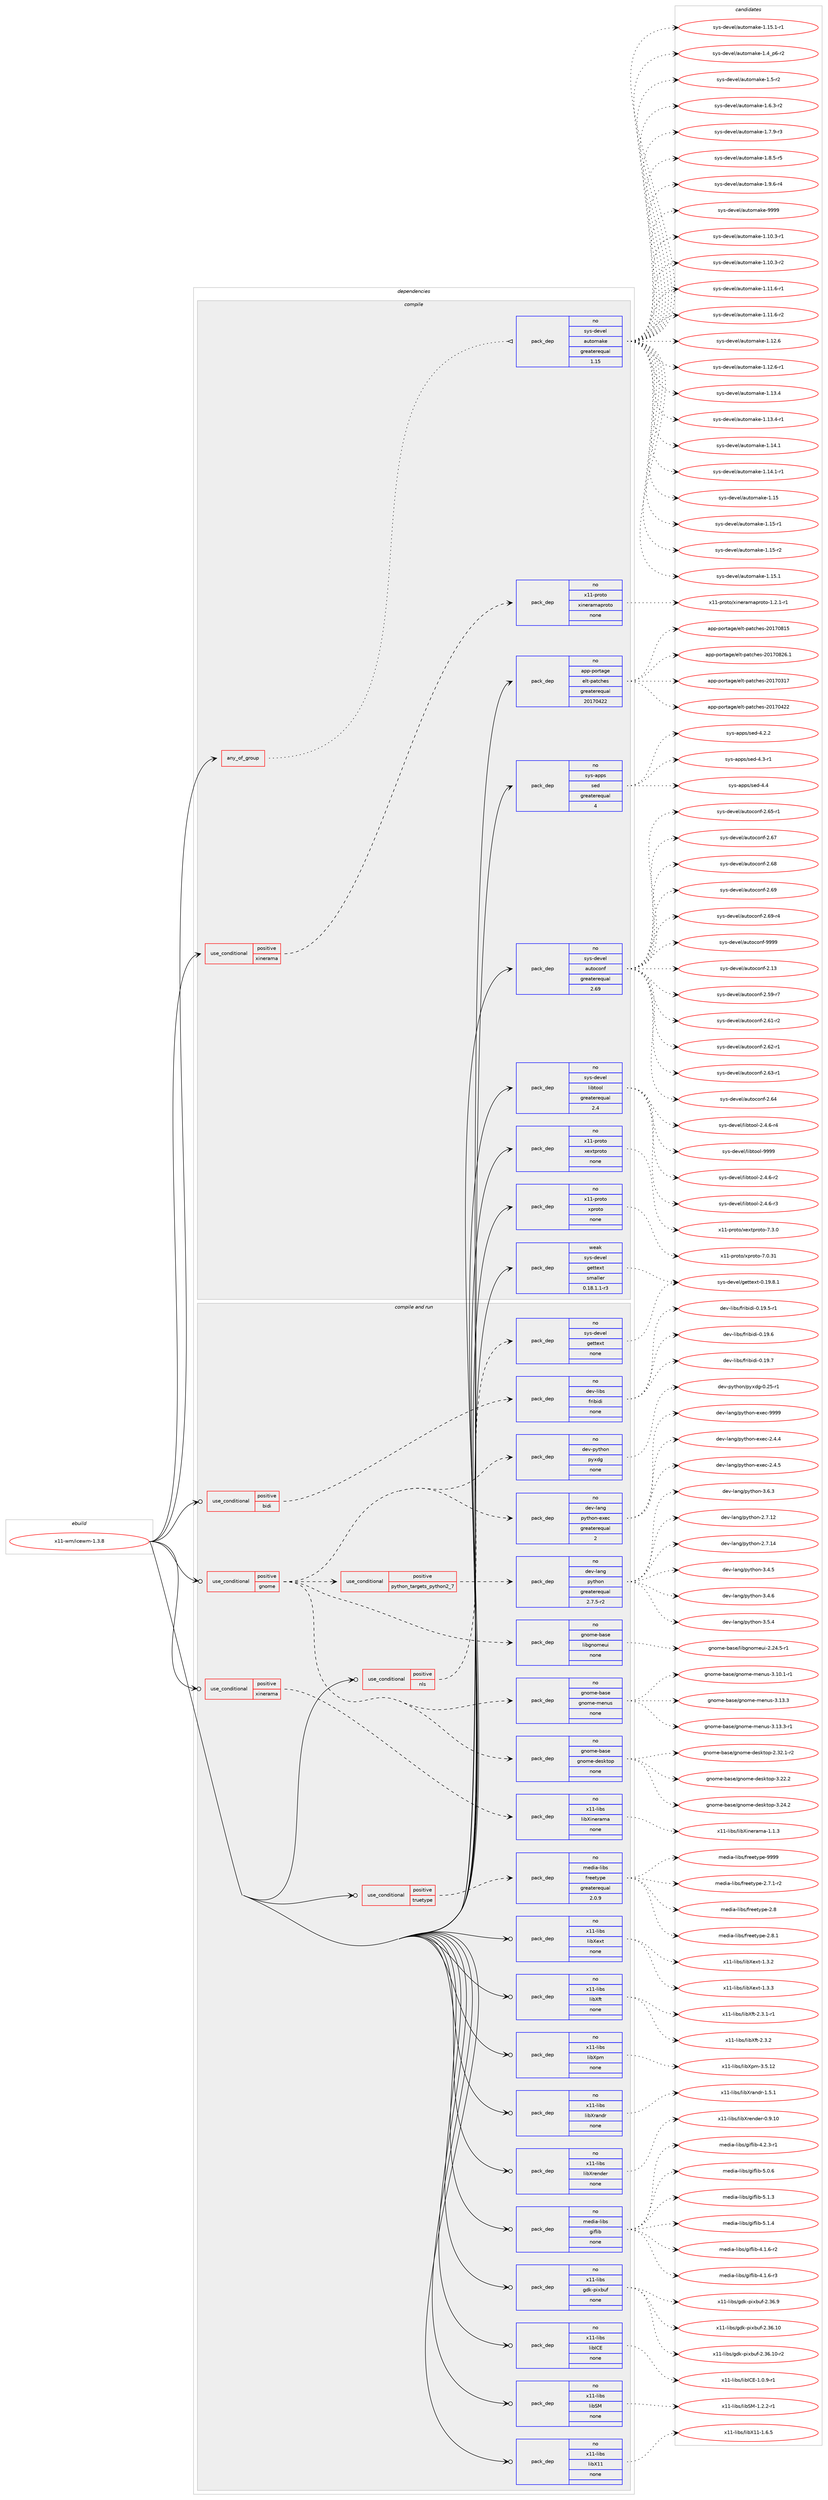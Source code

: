 digraph prolog {

# *************
# Graph options
# *************

newrank=true;
concentrate=true;
compound=true;
graph [rankdir=LR,fontname=Helvetica,fontsize=10,ranksep=1.5];#, ranksep=2.5, nodesep=0.2];
edge  [arrowhead=vee];
node  [fontname=Helvetica,fontsize=10];

# **********
# The ebuild
# **********

subgraph cluster_leftcol {
color=gray;
rank=same;
label=<<i>ebuild</i>>;
id [label="x11-wm/icewm-1.3.8", color=red, width=4, href="../x11-wm/icewm-1.3.8.svg"];
}

# ****************
# The dependencies
# ****************

subgraph cluster_midcol {
color=gray;
label=<<i>dependencies</i>>;
subgraph cluster_compile {
fillcolor="#eeeeee";
style=filled;
label=<<i>compile</i>>;
subgraph any9771 {
dependency532130 [label=<<TABLE BORDER="0" CELLBORDER="1" CELLSPACING="0" CELLPADDING="4"><TR><TD CELLPADDING="10">any_of_group</TD></TR></TABLE>>, shape=none, color=red];subgraph pack397899 {
dependency532131 [label=<<TABLE BORDER="0" CELLBORDER="1" CELLSPACING="0" CELLPADDING="4" WIDTH="220"><TR><TD ROWSPAN="6" CELLPADDING="30">pack_dep</TD></TR><TR><TD WIDTH="110">no</TD></TR><TR><TD>sys-devel</TD></TR><TR><TD>automake</TD></TR><TR><TD>greaterequal</TD></TR><TR><TD>1.15</TD></TR></TABLE>>, shape=none, color=blue];
}
dependency532130:e -> dependency532131:w [weight=20,style="dotted",arrowhead="oinv"];
}
id:e -> dependency532130:w [weight=20,style="solid",arrowhead="vee"];
subgraph cond124107 {
dependency532132 [label=<<TABLE BORDER="0" CELLBORDER="1" CELLSPACING="0" CELLPADDING="4"><TR><TD ROWSPAN="3" CELLPADDING="10">use_conditional</TD></TR><TR><TD>positive</TD></TR><TR><TD>xinerama</TD></TR></TABLE>>, shape=none, color=red];
subgraph pack397900 {
dependency532133 [label=<<TABLE BORDER="0" CELLBORDER="1" CELLSPACING="0" CELLPADDING="4" WIDTH="220"><TR><TD ROWSPAN="6" CELLPADDING="30">pack_dep</TD></TR><TR><TD WIDTH="110">no</TD></TR><TR><TD>x11-proto</TD></TR><TR><TD>xineramaproto</TD></TR><TR><TD>none</TD></TR><TR><TD></TD></TR></TABLE>>, shape=none, color=blue];
}
dependency532132:e -> dependency532133:w [weight=20,style="dashed",arrowhead="vee"];
}
id:e -> dependency532132:w [weight=20,style="solid",arrowhead="vee"];
subgraph pack397901 {
dependency532134 [label=<<TABLE BORDER="0" CELLBORDER="1" CELLSPACING="0" CELLPADDING="4" WIDTH="220"><TR><TD ROWSPAN="6" CELLPADDING="30">pack_dep</TD></TR><TR><TD WIDTH="110">no</TD></TR><TR><TD>app-portage</TD></TR><TR><TD>elt-patches</TD></TR><TR><TD>greaterequal</TD></TR><TR><TD>20170422</TD></TR></TABLE>>, shape=none, color=blue];
}
id:e -> dependency532134:w [weight=20,style="solid",arrowhead="vee"];
subgraph pack397902 {
dependency532135 [label=<<TABLE BORDER="0" CELLBORDER="1" CELLSPACING="0" CELLPADDING="4" WIDTH="220"><TR><TD ROWSPAN="6" CELLPADDING="30">pack_dep</TD></TR><TR><TD WIDTH="110">no</TD></TR><TR><TD>sys-apps</TD></TR><TR><TD>sed</TD></TR><TR><TD>greaterequal</TD></TR><TR><TD>4</TD></TR></TABLE>>, shape=none, color=blue];
}
id:e -> dependency532135:w [weight=20,style="solid",arrowhead="vee"];
subgraph pack397903 {
dependency532136 [label=<<TABLE BORDER="0" CELLBORDER="1" CELLSPACING="0" CELLPADDING="4" WIDTH="220"><TR><TD ROWSPAN="6" CELLPADDING="30">pack_dep</TD></TR><TR><TD WIDTH="110">no</TD></TR><TR><TD>sys-devel</TD></TR><TR><TD>autoconf</TD></TR><TR><TD>greaterequal</TD></TR><TR><TD>2.69</TD></TR></TABLE>>, shape=none, color=blue];
}
id:e -> dependency532136:w [weight=20,style="solid",arrowhead="vee"];
subgraph pack397904 {
dependency532137 [label=<<TABLE BORDER="0" CELLBORDER="1" CELLSPACING="0" CELLPADDING="4" WIDTH="220"><TR><TD ROWSPAN="6" CELLPADDING="30">pack_dep</TD></TR><TR><TD WIDTH="110">no</TD></TR><TR><TD>sys-devel</TD></TR><TR><TD>libtool</TD></TR><TR><TD>greaterequal</TD></TR><TR><TD>2.4</TD></TR></TABLE>>, shape=none, color=blue];
}
id:e -> dependency532137:w [weight=20,style="solid",arrowhead="vee"];
subgraph pack397905 {
dependency532138 [label=<<TABLE BORDER="0" CELLBORDER="1" CELLSPACING="0" CELLPADDING="4" WIDTH="220"><TR><TD ROWSPAN="6" CELLPADDING="30">pack_dep</TD></TR><TR><TD WIDTH="110">no</TD></TR><TR><TD>x11-proto</TD></TR><TR><TD>xextproto</TD></TR><TR><TD>none</TD></TR><TR><TD></TD></TR></TABLE>>, shape=none, color=blue];
}
id:e -> dependency532138:w [weight=20,style="solid",arrowhead="vee"];
subgraph pack397906 {
dependency532139 [label=<<TABLE BORDER="0" CELLBORDER="1" CELLSPACING="0" CELLPADDING="4" WIDTH="220"><TR><TD ROWSPAN="6" CELLPADDING="30">pack_dep</TD></TR><TR><TD WIDTH="110">no</TD></TR><TR><TD>x11-proto</TD></TR><TR><TD>xproto</TD></TR><TR><TD>none</TD></TR><TR><TD></TD></TR></TABLE>>, shape=none, color=blue];
}
id:e -> dependency532139:w [weight=20,style="solid",arrowhead="vee"];
subgraph pack397907 {
dependency532140 [label=<<TABLE BORDER="0" CELLBORDER="1" CELLSPACING="0" CELLPADDING="4" WIDTH="220"><TR><TD ROWSPAN="6" CELLPADDING="30">pack_dep</TD></TR><TR><TD WIDTH="110">weak</TD></TR><TR><TD>sys-devel</TD></TR><TR><TD>gettext</TD></TR><TR><TD>smaller</TD></TR><TR><TD>0.18.1.1-r3</TD></TR></TABLE>>, shape=none, color=blue];
}
id:e -> dependency532140:w [weight=20,style="solid",arrowhead="vee"];
}
subgraph cluster_compileandrun {
fillcolor="#eeeeee";
style=filled;
label=<<i>compile and run</i>>;
subgraph cond124108 {
dependency532141 [label=<<TABLE BORDER="0" CELLBORDER="1" CELLSPACING="0" CELLPADDING="4"><TR><TD ROWSPAN="3" CELLPADDING="10">use_conditional</TD></TR><TR><TD>positive</TD></TR><TR><TD>bidi</TD></TR></TABLE>>, shape=none, color=red];
subgraph pack397908 {
dependency532142 [label=<<TABLE BORDER="0" CELLBORDER="1" CELLSPACING="0" CELLPADDING="4" WIDTH="220"><TR><TD ROWSPAN="6" CELLPADDING="30">pack_dep</TD></TR><TR><TD WIDTH="110">no</TD></TR><TR><TD>dev-libs</TD></TR><TR><TD>fribidi</TD></TR><TR><TD>none</TD></TR><TR><TD></TD></TR></TABLE>>, shape=none, color=blue];
}
dependency532141:e -> dependency532142:w [weight=20,style="dashed",arrowhead="vee"];
}
id:e -> dependency532141:w [weight=20,style="solid",arrowhead="odotvee"];
subgraph cond124109 {
dependency532143 [label=<<TABLE BORDER="0" CELLBORDER="1" CELLSPACING="0" CELLPADDING="4"><TR><TD ROWSPAN="3" CELLPADDING="10">use_conditional</TD></TR><TR><TD>positive</TD></TR><TR><TD>gnome</TD></TR></TABLE>>, shape=none, color=red];
subgraph cond124110 {
dependency532144 [label=<<TABLE BORDER="0" CELLBORDER="1" CELLSPACING="0" CELLPADDING="4"><TR><TD ROWSPAN="3" CELLPADDING="10">use_conditional</TD></TR><TR><TD>positive</TD></TR><TR><TD>python_targets_python2_7</TD></TR></TABLE>>, shape=none, color=red];
subgraph pack397909 {
dependency532145 [label=<<TABLE BORDER="0" CELLBORDER="1" CELLSPACING="0" CELLPADDING="4" WIDTH="220"><TR><TD ROWSPAN="6" CELLPADDING="30">pack_dep</TD></TR><TR><TD WIDTH="110">no</TD></TR><TR><TD>dev-lang</TD></TR><TR><TD>python</TD></TR><TR><TD>greaterequal</TD></TR><TR><TD>2.7.5-r2</TD></TR></TABLE>>, shape=none, color=blue];
}
dependency532144:e -> dependency532145:w [weight=20,style="dashed",arrowhead="vee"];
}
dependency532143:e -> dependency532144:w [weight=20,style="dashed",arrowhead="vee"];
subgraph pack397910 {
dependency532146 [label=<<TABLE BORDER="0" CELLBORDER="1" CELLSPACING="0" CELLPADDING="4" WIDTH="220"><TR><TD ROWSPAN="6" CELLPADDING="30">pack_dep</TD></TR><TR><TD WIDTH="110">no</TD></TR><TR><TD>dev-lang</TD></TR><TR><TD>python-exec</TD></TR><TR><TD>greaterequal</TD></TR><TR><TD>2</TD></TR></TABLE>>, shape=none, color=blue];
}
dependency532143:e -> dependency532146:w [weight=20,style="dashed",arrowhead="vee"];
subgraph pack397911 {
dependency532147 [label=<<TABLE BORDER="0" CELLBORDER="1" CELLSPACING="0" CELLPADDING="4" WIDTH="220"><TR><TD ROWSPAN="6" CELLPADDING="30">pack_dep</TD></TR><TR><TD WIDTH="110">no</TD></TR><TR><TD>dev-python</TD></TR><TR><TD>pyxdg</TD></TR><TR><TD>none</TD></TR><TR><TD></TD></TR></TABLE>>, shape=none, color=blue];
}
dependency532143:e -> dependency532147:w [weight=20,style="dashed",arrowhead="vee"];
subgraph pack397912 {
dependency532148 [label=<<TABLE BORDER="0" CELLBORDER="1" CELLSPACING="0" CELLPADDING="4" WIDTH="220"><TR><TD ROWSPAN="6" CELLPADDING="30">pack_dep</TD></TR><TR><TD WIDTH="110">no</TD></TR><TR><TD>gnome-base</TD></TR><TR><TD>gnome-desktop</TD></TR><TR><TD>none</TD></TR><TR><TD></TD></TR></TABLE>>, shape=none, color=blue];
}
dependency532143:e -> dependency532148:w [weight=20,style="dashed",arrowhead="vee"];
subgraph pack397913 {
dependency532149 [label=<<TABLE BORDER="0" CELLBORDER="1" CELLSPACING="0" CELLPADDING="4" WIDTH="220"><TR><TD ROWSPAN="6" CELLPADDING="30">pack_dep</TD></TR><TR><TD WIDTH="110">no</TD></TR><TR><TD>gnome-base</TD></TR><TR><TD>gnome-menus</TD></TR><TR><TD>none</TD></TR><TR><TD></TD></TR></TABLE>>, shape=none, color=blue];
}
dependency532143:e -> dependency532149:w [weight=20,style="dashed",arrowhead="vee"];
subgraph pack397914 {
dependency532150 [label=<<TABLE BORDER="0" CELLBORDER="1" CELLSPACING="0" CELLPADDING="4" WIDTH="220"><TR><TD ROWSPAN="6" CELLPADDING="30">pack_dep</TD></TR><TR><TD WIDTH="110">no</TD></TR><TR><TD>gnome-base</TD></TR><TR><TD>libgnomeui</TD></TR><TR><TD>none</TD></TR><TR><TD></TD></TR></TABLE>>, shape=none, color=blue];
}
dependency532143:e -> dependency532150:w [weight=20,style="dashed",arrowhead="vee"];
}
id:e -> dependency532143:w [weight=20,style="solid",arrowhead="odotvee"];
subgraph cond124111 {
dependency532151 [label=<<TABLE BORDER="0" CELLBORDER="1" CELLSPACING="0" CELLPADDING="4"><TR><TD ROWSPAN="3" CELLPADDING="10">use_conditional</TD></TR><TR><TD>positive</TD></TR><TR><TD>nls</TD></TR></TABLE>>, shape=none, color=red];
subgraph pack397915 {
dependency532152 [label=<<TABLE BORDER="0" CELLBORDER="1" CELLSPACING="0" CELLPADDING="4" WIDTH="220"><TR><TD ROWSPAN="6" CELLPADDING="30">pack_dep</TD></TR><TR><TD WIDTH="110">no</TD></TR><TR><TD>sys-devel</TD></TR><TR><TD>gettext</TD></TR><TR><TD>none</TD></TR><TR><TD></TD></TR></TABLE>>, shape=none, color=blue];
}
dependency532151:e -> dependency532152:w [weight=20,style="dashed",arrowhead="vee"];
}
id:e -> dependency532151:w [weight=20,style="solid",arrowhead="odotvee"];
subgraph cond124112 {
dependency532153 [label=<<TABLE BORDER="0" CELLBORDER="1" CELLSPACING="0" CELLPADDING="4"><TR><TD ROWSPAN="3" CELLPADDING="10">use_conditional</TD></TR><TR><TD>positive</TD></TR><TR><TD>truetype</TD></TR></TABLE>>, shape=none, color=red];
subgraph pack397916 {
dependency532154 [label=<<TABLE BORDER="0" CELLBORDER="1" CELLSPACING="0" CELLPADDING="4" WIDTH="220"><TR><TD ROWSPAN="6" CELLPADDING="30">pack_dep</TD></TR><TR><TD WIDTH="110">no</TD></TR><TR><TD>media-libs</TD></TR><TR><TD>freetype</TD></TR><TR><TD>greaterequal</TD></TR><TR><TD>2.0.9</TD></TR></TABLE>>, shape=none, color=blue];
}
dependency532153:e -> dependency532154:w [weight=20,style="dashed",arrowhead="vee"];
}
id:e -> dependency532153:w [weight=20,style="solid",arrowhead="odotvee"];
subgraph cond124113 {
dependency532155 [label=<<TABLE BORDER="0" CELLBORDER="1" CELLSPACING="0" CELLPADDING="4"><TR><TD ROWSPAN="3" CELLPADDING="10">use_conditional</TD></TR><TR><TD>positive</TD></TR><TR><TD>xinerama</TD></TR></TABLE>>, shape=none, color=red];
subgraph pack397917 {
dependency532156 [label=<<TABLE BORDER="0" CELLBORDER="1" CELLSPACING="0" CELLPADDING="4" WIDTH="220"><TR><TD ROWSPAN="6" CELLPADDING="30">pack_dep</TD></TR><TR><TD WIDTH="110">no</TD></TR><TR><TD>x11-libs</TD></TR><TR><TD>libXinerama</TD></TR><TR><TD>none</TD></TR><TR><TD></TD></TR></TABLE>>, shape=none, color=blue];
}
dependency532155:e -> dependency532156:w [weight=20,style="dashed",arrowhead="vee"];
}
id:e -> dependency532155:w [weight=20,style="solid",arrowhead="odotvee"];
subgraph pack397918 {
dependency532157 [label=<<TABLE BORDER="0" CELLBORDER="1" CELLSPACING="0" CELLPADDING="4" WIDTH="220"><TR><TD ROWSPAN="6" CELLPADDING="30">pack_dep</TD></TR><TR><TD WIDTH="110">no</TD></TR><TR><TD>media-libs</TD></TR><TR><TD>giflib</TD></TR><TR><TD>none</TD></TR><TR><TD></TD></TR></TABLE>>, shape=none, color=blue];
}
id:e -> dependency532157:w [weight=20,style="solid",arrowhead="odotvee"];
subgraph pack397919 {
dependency532158 [label=<<TABLE BORDER="0" CELLBORDER="1" CELLSPACING="0" CELLPADDING="4" WIDTH="220"><TR><TD ROWSPAN="6" CELLPADDING="30">pack_dep</TD></TR><TR><TD WIDTH="110">no</TD></TR><TR><TD>x11-libs</TD></TR><TR><TD>gdk-pixbuf</TD></TR><TR><TD>none</TD></TR><TR><TD></TD></TR></TABLE>>, shape=none, color=blue];
}
id:e -> dependency532158:w [weight=20,style="solid",arrowhead="odotvee"];
subgraph pack397920 {
dependency532159 [label=<<TABLE BORDER="0" CELLBORDER="1" CELLSPACING="0" CELLPADDING="4" WIDTH="220"><TR><TD ROWSPAN="6" CELLPADDING="30">pack_dep</TD></TR><TR><TD WIDTH="110">no</TD></TR><TR><TD>x11-libs</TD></TR><TR><TD>libICE</TD></TR><TR><TD>none</TD></TR><TR><TD></TD></TR></TABLE>>, shape=none, color=blue];
}
id:e -> dependency532159:w [weight=20,style="solid",arrowhead="odotvee"];
subgraph pack397921 {
dependency532160 [label=<<TABLE BORDER="0" CELLBORDER="1" CELLSPACING="0" CELLPADDING="4" WIDTH="220"><TR><TD ROWSPAN="6" CELLPADDING="30">pack_dep</TD></TR><TR><TD WIDTH="110">no</TD></TR><TR><TD>x11-libs</TD></TR><TR><TD>libSM</TD></TR><TR><TD>none</TD></TR><TR><TD></TD></TR></TABLE>>, shape=none, color=blue];
}
id:e -> dependency532160:w [weight=20,style="solid",arrowhead="odotvee"];
subgraph pack397922 {
dependency532161 [label=<<TABLE BORDER="0" CELLBORDER="1" CELLSPACING="0" CELLPADDING="4" WIDTH="220"><TR><TD ROWSPAN="6" CELLPADDING="30">pack_dep</TD></TR><TR><TD WIDTH="110">no</TD></TR><TR><TD>x11-libs</TD></TR><TR><TD>libX11</TD></TR><TR><TD>none</TD></TR><TR><TD></TD></TR></TABLE>>, shape=none, color=blue];
}
id:e -> dependency532161:w [weight=20,style="solid",arrowhead="odotvee"];
subgraph pack397923 {
dependency532162 [label=<<TABLE BORDER="0" CELLBORDER="1" CELLSPACING="0" CELLPADDING="4" WIDTH="220"><TR><TD ROWSPAN="6" CELLPADDING="30">pack_dep</TD></TR><TR><TD WIDTH="110">no</TD></TR><TR><TD>x11-libs</TD></TR><TR><TD>libXext</TD></TR><TR><TD>none</TD></TR><TR><TD></TD></TR></TABLE>>, shape=none, color=blue];
}
id:e -> dependency532162:w [weight=20,style="solid",arrowhead="odotvee"];
subgraph pack397924 {
dependency532163 [label=<<TABLE BORDER="0" CELLBORDER="1" CELLSPACING="0" CELLPADDING="4" WIDTH="220"><TR><TD ROWSPAN="6" CELLPADDING="30">pack_dep</TD></TR><TR><TD WIDTH="110">no</TD></TR><TR><TD>x11-libs</TD></TR><TR><TD>libXft</TD></TR><TR><TD>none</TD></TR><TR><TD></TD></TR></TABLE>>, shape=none, color=blue];
}
id:e -> dependency532163:w [weight=20,style="solid",arrowhead="odotvee"];
subgraph pack397925 {
dependency532164 [label=<<TABLE BORDER="0" CELLBORDER="1" CELLSPACING="0" CELLPADDING="4" WIDTH="220"><TR><TD ROWSPAN="6" CELLPADDING="30">pack_dep</TD></TR><TR><TD WIDTH="110">no</TD></TR><TR><TD>x11-libs</TD></TR><TR><TD>libXpm</TD></TR><TR><TD>none</TD></TR><TR><TD></TD></TR></TABLE>>, shape=none, color=blue];
}
id:e -> dependency532164:w [weight=20,style="solid",arrowhead="odotvee"];
subgraph pack397926 {
dependency532165 [label=<<TABLE BORDER="0" CELLBORDER="1" CELLSPACING="0" CELLPADDING="4" WIDTH="220"><TR><TD ROWSPAN="6" CELLPADDING="30">pack_dep</TD></TR><TR><TD WIDTH="110">no</TD></TR><TR><TD>x11-libs</TD></TR><TR><TD>libXrandr</TD></TR><TR><TD>none</TD></TR><TR><TD></TD></TR></TABLE>>, shape=none, color=blue];
}
id:e -> dependency532165:w [weight=20,style="solid",arrowhead="odotvee"];
subgraph pack397927 {
dependency532166 [label=<<TABLE BORDER="0" CELLBORDER="1" CELLSPACING="0" CELLPADDING="4" WIDTH="220"><TR><TD ROWSPAN="6" CELLPADDING="30">pack_dep</TD></TR><TR><TD WIDTH="110">no</TD></TR><TR><TD>x11-libs</TD></TR><TR><TD>libXrender</TD></TR><TR><TD>none</TD></TR><TR><TD></TD></TR></TABLE>>, shape=none, color=blue];
}
id:e -> dependency532166:w [weight=20,style="solid",arrowhead="odotvee"];
}
subgraph cluster_run {
fillcolor="#eeeeee";
style=filled;
label=<<i>run</i>>;
}
}

# **************
# The candidates
# **************

subgraph cluster_choices {
rank=same;
color=gray;
label=<<i>candidates</i>>;

subgraph choice397899 {
color=black;
nodesep=1;
choice11512111545100101118101108479711711611110997107101454946494846514511449 [label="sys-devel/automake-1.10.3-r1", color=red, width=4,href="../sys-devel/automake-1.10.3-r1.svg"];
choice11512111545100101118101108479711711611110997107101454946494846514511450 [label="sys-devel/automake-1.10.3-r2", color=red, width=4,href="../sys-devel/automake-1.10.3-r2.svg"];
choice11512111545100101118101108479711711611110997107101454946494946544511449 [label="sys-devel/automake-1.11.6-r1", color=red, width=4,href="../sys-devel/automake-1.11.6-r1.svg"];
choice11512111545100101118101108479711711611110997107101454946494946544511450 [label="sys-devel/automake-1.11.6-r2", color=red, width=4,href="../sys-devel/automake-1.11.6-r2.svg"];
choice1151211154510010111810110847971171161111099710710145494649504654 [label="sys-devel/automake-1.12.6", color=red, width=4,href="../sys-devel/automake-1.12.6.svg"];
choice11512111545100101118101108479711711611110997107101454946495046544511449 [label="sys-devel/automake-1.12.6-r1", color=red, width=4,href="../sys-devel/automake-1.12.6-r1.svg"];
choice1151211154510010111810110847971171161111099710710145494649514652 [label="sys-devel/automake-1.13.4", color=red, width=4,href="../sys-devel/automake-1.13.4.svg"];
choice11512111545100101118101108479711711611110997107101454946495146524511449 [label="sys-devel/automake-1.13.4-r1", color=red, width=4,href="../sys-devel/automake-1.13.4-r1.svg"];
choice1151211154510010111810110847971171161111099710710145494649524649 [label="sys-devel/automake-1.14.1", color=red, width=4,href="../sys-devel/automake-1.14.1.svg"];
choice11512111545100101118101108479711711611110997107101454946495246494511449 [label="sys-devel/automake-1.14.1-r1", color=red, width=4,href="../sys-devel/automake-1.14.1-r1.svg"];
choice115121115451001011181011084797117116111109971071014549464953 [label="sys-devel/automake-1.15", color=red, width=4,href="../sys-devel/automake-1.15.svg"];
choice1151211154510010111810110847971171161111099710710145494649534511449 [label="sys-devel/automake-1.15-r1", color=red, width=4,href="../sys-devel/automake-1.15-r1.svg"];
choice1151211154510010111810110847971171161111099710710145494649534511450 [label="sys-devel/automake-1.15-r2", color=red, width=4,href="../sys-devel/automake-1.15-r2.svg"];
choice1151211154510010111810110847971171161111099710710145494649534649 [label="sys-devel/automake-1.15.1", color=red, width=4,href="../sys-devel/automake-1.15.1.svg"];
choice11512111545100101118101108479711711611110997107101454946495346494511449 [label="sys-devel/automake-1.15.1-r1", color=red, width=4,href="../sys-devel/automake-1.15.1-r1.svg"];
choice115121115451001011181011084797117116111109971071014549465295112544511450 [label="sys-devel/automake-1.4_p6-r2", color=red, width=4,href="../sys-devel/automake-1.4_p6-r2.svg"];
choice11512111545100101118101108479711711611110997107101454946534511450 [label="sys-devel/automake-1.5-r2", color=red, width=4,href="../sys-devel/automake-1.5-r2.svg"];
choice115121115451001011181011084797117116111109971071014549465446514511450 [label="sys-devel/automake-1.6.3-r2", color=red, width=4,href="../sys-devel/automake-1.6.3-r2.svg"];
choice115121115451001011181011084797117116111109971071014549465546574511451 [label="sys-devel/automake-1.7.9-r3", color=red, width=4,href="../sys-devel/automake-1.7.9-r3.svg"];
choice115121115451001011181011084797117116111109971071014549465646534511453 [label="sys-devel/automake-1.8.5-r5", color=red, width=4,href="../sys-devel/automake-1.8.5-r5.svg"];
choice115121115451001011181011084797117116111109971071014549465746544511452 [label="sys-devel/automake-1.9.6-r4", color=red, width=4,href="../sys-devel/automake-1.9.6-r4.svg"];
choice115121115451001011181011084797117116111109971071014557575757 [label="sys-devel/automake-9999", color=red, width=4,href="../sys-devel/automake-9999.svg"];
dependency532131:e -> choice11512111545100101118101108479711711611110997107101454946494846514511449:w [style=dotted,weight="100"];
dependency532131:e -> choice11512111545100101118101108479711711611110997107101454946494846514511450:w [style=dotted,weight="100"];
dependency532131:e -> choice11512111545100101118101108479711711611110997107101454946494946544511449:w [style=dotted,weight="100"];
dependency532131:e -> choice11512111545100101118101108479711711611110997107101454946494946544511450:w [style=dotted,weight="100"];
dependency532131:e -> choice1151211154510010111810110847971171161111099710710145494649504654:w [style=dotted,weight="100"];
dependency532131:e -> choice11512111545100101118101108479711711611110997107101454946495046544511449:w [style=dotted,weight="100"];
dependency532131:e -> choice1151211154510010111810110847971171161111099710710145494649514652:w [style=dotted,weight="100"];
dependency532131:e -> choice11512111545100101118101108479711711611110997107101454946495146524511449:w [style=dotted,weight="100"];
dependency532131:e -> choice1151211154510010111810110847971171161111099710710145494649524649:w [style=dotted,weight="100"];
dependency532131:e -> choice11512111545100101118101108479711711611110997107101454946495246494511449:w [style=dotted,weight="100"];
dependency532131:e -> choice115121115451001011181011084797117116111109971071014549464953:w [style=dotted,weight="100"];
dependency532131:e -> choice1151211154510010111810110847971171161111099710710145494649534511449:w [style=dotted,weight="100"];
dependency532131:e -> choice1151211154510010111810110847971171161111099710710145494649534511450:w [style=dotted,weight="100"];
dependency532131:e -> choice1151211154510010111810110847971171161111099710710145494649534649:w [style=dotted,weight="100"];
dependency532131:e -> choice11512111545100101118101108479711711611110997107101454946495346494511449:w [style=dotted,weight="100"];
dependency532131:e -> choice115121115451001011181011084797117116111109971071014549465295112544511450:w [style=dotted,weight="100"];
dependency532131:e -> choice11512111545100101118101108479711711611110997107101454946534511450:w [style=dotted,weight="100"];
dependency532131:e -> choice115121115451001011181011084797117116111109971071014549465446514511450:w [style=dotted,weight="100"];
dependency532131:e -> choice115121115451001011181011084797117116111109971071014549465546574511451:w [style=dotted,weight="100"];
dependency532131:e -> choice115121115451001011181011084797117116111109971071014549465646534511453:w [style=dotted,weight="100"];
dependency532131:e -> choice115121115451001011181011084797117116111109971071014549465746544511452:w [style=dotted,weight="100"];
dependency532131:e -> choice115121115451001011181011084797117116111109971071014557575757:w [style=dotted,weight="100"];
}
subgraph choice397900 {
color=black;
nodesep=1;
choice1204949451121141111161114712010511010111497109971121141111161114549465046494511449 [label="x11-proto/xineramaproto-1.2.1-r1", color=red, width=4,href="../x11-proto/xineramaproto-1.2.1-r1.svg"];
dependency532133:e -> choice1204949451121141111161114712010511010111497109971121141111161114549465046494511449:w [style=dotted,weight="100"];
}
subgraph choice397901 {
color=black;
nodesep=1;
choice97112112451121111141169710310147101108116451129711699104101115455048495548514955 [label="app-portage/elt-patches-20170317", color=red, width=4,href="../app-portage/elt-patches-20170317.svg"];
choice97112112451121111141169710310147101108116451129711699104101115455048495548525050 [label="app-portage/elt-patches-20170422", color=red, width=4,href="../app-portage/elt-patches-20170422.svg"];
choice97112112451121111141169710310147101108116451129711699104101115455048495548564953 [label="app-portage/elt-patches-20170815", color=red, width=4,href="../app-portage/elt-patches-20170815.svg"];
choice971121124511211111411697103101471011081164511297116991041011154550484955485650544649 [label="app-portage/elt-patches-20170826.1", color=red, width=4,href="../app-portage/elt-patches-20170826.1.svg"];
dependency532134:e -> choice97112112451121111141169710310147101108116451129711699104101115455048495548514955:w [style=dotted,weight="100"];
dependency532134:e -> choice97112112451121111141169710310147101108116451129711699104101115455048495548525050:w [style=dotted,weight="100"];
dependency532134:e -> choice97112112451121111141169710310147101108116451129711699104101115455048495548564953:w [style=dotted,weight="100"];
dependency532134:e -> choice971121124511211111411697103101471011081164511297116991041011154550484955485650544649:w [style=dotted,weight="100"];
}
subgraph choice397902 {
color=black;
nodesep=1;
choice115121115459711211211547115101100455246504650 [label="sys-apps/sed-4.2.2", color=red, width=4,href="../sys-apps/sed-4.2.2.svg"];
choice115121115459711211211547115101100455246514511449 [label="sys-apps/sed-4.3-r1", color=red, width=4,href="../sys-apps/sed-4.3-r1.svg"];
choice11512111545971121121154711510110045524652 [label="sys-apps/sed-4.4", color=red, width=4,href="../sys-apps/sed-4.4.svg"];
dependency532135:e -> choice115121115459711211211547115101100455246504650:w [style=dotted,weight="100"];
dependency532135:e -> choice115121115459711211211547115101100455246514511449:w [style=dotted,weight="100"];
dependency532135:e -> choice11512111545971121121154711510110045524652:w [style=dotted,weight="100"];
}
subgraph choice397903 {
color=black;
nodesep=1;
choice115121115451001011181011084797117116111991111101024550464951 [label="sys-devel/autoconf-2.13", color=red, width=4,href="../sys-devel/autoconf-2.13.svg"];
choice1151211154510010111810110847971171161119911111010245504653574511455 [label="sys-devel/autoconf-2.59-r7", color=red, width=4,href="../sys-devel/autoconf-2.59-r7.svg"];
choice1151211154510010111810110847971171161119911111010245504654494511450 [label="sys-devel/autoconf-2.61-r2", color=red, width=4,href="../sys-devel/autoconf-2.61-r2.svg"];
choice1151211154510010111810110847971171161119911111010245504654504511449 [label="sys-devel/autoconf-2.62-r1", color=red, width=4,href="../sys-devel/autoconf-2.62-r1.svg"];
choice1151211154510010111810110847971171161119911111010245504654514511449 [label="sys-devel/autoconf-2.63-r1", color=red, width=4,href="../sys-devel/autoconf-2.63-r1.svg"];
choice115121115451001011181011084797117116111991111101024550465452 [label="sys-devel/autoconf-2.64", color=red, width=4,href="../sys-devel/autoconf-2.64.svg"];
choice1151211154510010111810110847971171161119911111010245504654534511449 [label="sys-devel/autoconf-2.65-r1", color=red, width=4,href="../sys-devel/autoconf-2.65-r1.svg"];
choice115121115451001011181011084797117116111991111101024550465455 [label="sys-devel/autoconf-2.67", color=red, width=4,href="../sys-devel/autoconf-2.67.svg"];
choice115121115451001011181011084797117116111991111101024550465456 [label="sys-devel/autoconf-2.68", color=red, width=4,href="../sys-devel/autoconf-2.68.svg"];
choice115121115451001011181011084797117116111991111101024550465457 [label="sys-devel/autoconf-2.69", color=red, width=4,href="../sys-devel/autoconf-2.69.svg"];
choice1151211154510010111810110847971171161119911111010245504654574511452 [label="sys-devel/autoconf-2.69-r4", color=red, width=4,href="../sys-devel/autoconf-2.69-r4.svg"];
choice115121115451001011181011084797117116111991111101024557575757 [label="sys-devel/autoconf-9999", color=red, width=4,href="../sys-devel/autoconf-9999.svg"];
dependency532136:e -> choice115121115451001011181011084797117116111991111101024550464951:w [style=dotted,weight="100"];
dependency532136:e -> choice1151211154510010111810110847971171161119911111010245504653574511455:w [style=dotted,weight="100"];
dependency532136:e -> choice1151211154510010111810110847971171161119911111010245504654494511450:w [style=dotted,weight="100"];
dependency532136:e -> choice1151211154510010111810110847971171161119911111010245504654504511449:w [style=dotted,weight="100"];
dependency532136:e -> choice1151211154510010111810110847971171161119911111010245504654514511449:w [style=dotted,weight="100"];
dependency532136:e -> choice115121115451001011181011084797117116111991111101024550465452:w [style=dotted,weight="100"];
dependency532136:e -> choice1151211154510010111810110847971171161119911111010245504654534511449:w [style=dotted,weight="100"];
dependency532136:e -> choice115121115451001011181011084797117116111991111101024550465455:w [style=dotted,weight="100"];
dependency532136:e -> choice115121115451001011181011084797117116111991111101024550465456:w [style=dotted,weight="100"];
dependency532136:e -> choice115121115451001011181011084797117116111991111101024550465457:w [style=dotted,weight="100"];
dependency532136:e -> choice1151211154510010111810110847971171161119911111010245504654574511452:w [style=dotted,weight="100"];
dependency532136:e -> choice115121115451001011181011084797117116111991111101024557575757:w [style=dotted,weight="100"];
}
subgraph choice397904 {
color=black;
nodesep=1;
choice1151211154510010111810110847108105981161111111084550465246544511450 [label="sys-devel/libtool-2.4.6-r2", color=red, width=4,href="../sys-devel/libtool-2.4.6-r2.svg"];
choice1151211154510010111810110847108105981161111111084550465246544511451 [label="sys-devel/libtool-2.4.6-r3", color=red, width=4,href="../sys-devel/libtool-2.4.6-r3.svg"];
choice1151211154510010111810110847108105981161111111084550465246544511452 [label="sys-devel/libtool-2.4.6-r4", color=red, width=4,href="../sys-devel/libtool-2.4.6-r4.svg"];
choice1151211154510010111810110847108105981161111111084557575757 [label="sys-devel/libtool-9999", color=red, width=4,href="../sys-devel/libtool-9999.svg"];
dependency532137:e -> choice1151211154510010111810110847108105981161111111084550465246544511450:w [style=dotted,weight="100"];
dependency532137:e -> choice1151211154510010111810110847108105981161111111084550465246544511451:w [style=dotted,weight="100"];
dependency532137:e -> choice1151211154510010111810110847108105981161111111084550465246544511452:w [style=dotted,weight="100"];
dependency532137:e -> choice1151211154510010111810110847108105981161111111084557575757:w [style=dotted,weight="100"];
}
subgraph choice397905 {
color=black;
nodesep=1;
choice12049494511211411111611147120101120116112114111116111455546514648 [label="x11-proto/xextproto-7.3.0", color=red, width=4,href="../x11-proto/xextproto-7.3.0.svg"];
dependency532138:e -> choice12049494511211411111611147120101120116112114111116111455546514648:w [style=dotted,weight="100"];
}
subgraph choice397906 {
color=black;
nodesep=1;
choice1204949451121141111161114712011211411111611145554648465149 [label="x11-proto/xproto-7.0.31", color=red, width=4,href="../x11-proto/xproto-7.0.31.svg"];
dependency532139:e -> choice1204949451121141111161114712011211411111611145554648465149:w [style=dotted,weight="100"];
}
subgraph choice397907 {
color=black;
nodesep=1;
choice1151211154510010111810110847103101116116101120116454846495746564649 [label="sys-devel/gettext-0.19.8.1", color=red, width=4,href="../sys-devel/gettext-0.19.8.1.svg"];
dependency532140:e -> choice1151211154510010111810110847103101116116101120116454846495746564649:w [style=dotted,weight="100"];
}
subgraph choice397908 {
color=black;
nodesep=1;
choice10010111845108105981154710211410598105100105454846495746534511449 [label="dev-libs/fribidi-0.19.5-r1", color=red, width=4,href="../dev-libs/fribidi-0.19.5-r1.svg"];
choice1001011184510810598115471021141059810510010545484649574654 [label="dev-libs/fribidi-0.19.6", color=red, width=4,href="../dev-libs/fribidi-0.19.6.svg"];
choice1001011184510810598115471021141059810510010545484649574655 [label="dev-libs/fribidi-0.19.7", color=red, width=4,href="../dev-libs/fribidi-0.19.7.svg"];
dependency532142:e -> choice10010111845108105981154710211410598105100105454846495746534511449:w [style=dotted,weight="100"];
dependency532142:e -> choice1001011184510810598115471021141059810510010545484649574654:w [style=dotted,weight="100"];
dependency532142:e -> choice1001011184510810598115471021141059810510010545484649574655:w [style=dotted,weight="100"];
}
subgraph choice397909 {
color=black;
nodesep=1;
choice10010111845108971101034711212111610411111045504655464950 [label="dev-lang/python-2.7.12", color=red, width=4,href="../dev-lang/python-2.7.12.svg"];
choice10010111845108971101034711212111610411111045504655464952 [label="dev-lang/python-2.7.14", color=red, width=4,href="../dev-lang/python-2.7.14.svg"];
choice100101118451089711010347112121116104111110455146524653 [label="dev-lang/python-3.4.5", color=red, width=4,href="../dev-lang/python-3.4.5.svg"];
choice100101118451089711010347112121116104111110455146524654 [label="dev-lang/python-3.4.6", color=red, width=4,href="../dev-lang/python-3.4.6.svg"];
choice100101118451089711010347112121116104111110455146534652 [label="dev-lang/python-3.5.4", color=red, width=4,href="../dev-lang/python-3.5.4.svg"];
choice100101118451089711010347112121116104111110455146544651 [label="dev-lang/python-3.6.3", color=red, width=4,href="../dev-lang/python-3.6.3.svg"];
dependency532145:e -> choice10010111845108971101034711212111610411111045504655464950:w [style=dotted,weight="100"];
dependency532145:e -> choice10010111845108971101034711212111610411111045504655464952:w [style=dotted,weight="100"];
dependency532145:e -> choice100101118451089711010347112121116104111110455146524653:w [style=dotted,weight="100"];
dependency532145:e -> choice100101118451089711010347112121116104111110455146524654:w [style=dotted,weight="100"];
dependency532145:e -> choice100101118451089711010347112121116104111110455146534652:w [style=dotted,weight="100"];
dependency532145:e -> choice100101118451089711010347112121116104111110455146544651:w [style=dotted,weight="100"];
}
subgraph choice397910 {
color=black;
nodesep=1;
choice1001011184510897110103471121211161041111104510112010199455046524652 [label="dev-lang/python-exec-2.4.4", color=red, width=4,href="../dev-lang/python-exec-2.4.4.svg"];
choice1001011184510897110103471121211161041111104510112010199455046524653 [label="dev-lang/python-exec-2.4.5", color=red, width=4,href="../dev-lang/python-exec-2.4.5.svg"];
choice10010111845108971101034711212111610411111045101120101994557575757 [label="dev-lang/python-exec-9999", color=red, width=4,href="../dev-lang/python-exec-9999.svg"];
dependency532146:e -> choice1001011184510897110103471121211161041111104510112010199455046524652:w [style=dotted,weight="100"];
dependency532146:e -> choice1001011184510897110103471121211161041111104510112010199455046524653:w [style=dotted,weight="100"];
dependency532146:e -> choice10010111845108971101034711212111610411111045101120101994557575757:w [style=dotted,weight="100"];
}
subgraph choice397911 {
color=black;
nodesep=1;
choice100101118451121211161041111104711212112010010345484650534511449 [label="dev-python/pyxdg-0.25-r1", color=red, width=4,href="../dev-python/pyxdg-0.25-r1.svg"];
dependency532147:e -> choice100101118451121211161041111104711212112010010345484650534511449:w [style=dotted,weight="100"];
}
subgraph choice397912 {
color=black;
nodesep=1;
choice1031101111091014598971151014710311011110910145100101115107116111112455046515046494511450 [label="gnome-base/gnome-desktop-2.32.1-r2", color=red, width=4,href="../gnome-base/gnome-desktop-2.32.1-r2.svg"];
choice103110111109101459897115101471031101111091014510010111510711611111245514650504650 [label="gnome-base/gnome-desktop-3.22.2", color=red, width=4,href="../gnome-base/gnome-desktop-3.22.2.svg"];
choice103110111109101459897115101471031101111091014510010111510711611111245514650524650 [label="gnome-base/gnome-desktop-3.24.2", color=red, width=4,href="../gnome-base/gnome-desktop-3.24.2.svg"];
dependency532148:e -> choice1031101111091014598971151014710311011110910145100101115107116111112455046515046494511450:w [style=dotted,weight="100"];
dependency532148:e -> choice103110111109101459897115101471031101111091014510010111510711611111245514650504650:w [style=dotted,weight="100"];
dependency532148:e -> choice103110111109101459897115101471031101111091014510010111510711611111245514650524650:w [style=dotted,weight="100"];
}
subgraph choice397913 {
color=black;
nodesep=1;
choice1031101111091014598971151014710311011110910145109101110117115455146494846494511449 [label="gnome-base/gnome-menus-3.10.1-r1", color=red, width=4,href="../gnome-base/gnome-menus-3.10.1-r1.svg"];
choice103110111109101459897115101471031101111091014510910111011711545514649514651 [label="gnome-base/gnome-menus-3.13.3", color=red, width=4,href="../gnome-base/gnome-menus-3.13.3.svg"];
choice1031101111091014598971151014710311011110910145109101110117115455146495146514511449 [label="gnome-base/gnome-menus-3.13.3-r1", color=red, width=4,href="../gnome-base/gnome-menus-3.13.3-r1.svg"];
dependency532149:e -> choice1031101111091014598971151014710311011110910145109101110117115455146494846494511449:w [style=dotted,weight="100"];
dependency532149:e -> choice103110111109101459897115101471031101111091014510910111011711545514649514651:w [style=dotted,weight="100"];
dependency532149:e -> choice1031101111091014598971151014710311011110910145109101110117115455146495146514511449:w [style=dotted,weight="100"];
}
subgraph choice397914 {
color=black;
nodesep=1;
choice1031101111091014598971151014710810598103110111109101117105455046505246534511449 [label="gnome-base/libgnomeui-2.24.5-r1", color=red, width=4,href="../gnome-base/libgnomeui-2.24.5-r1.svg"];
dependency532150:e -> choice1031101111091014598971151014710810598103110111109101117105455046505246534511449:w [style=dotted,weight="100"];
}
subgraph choice397915 {
color=black;
nodesep=1;
choice1151211154510010111810110847103101116116101120116454846495746564649 [label="sys-devel/gettext-0.19.8.1", color=red, width=4,href="../sys-devel/gettext-0.19.8.1.svg"];
dependency532152:e -> choice1151211154510010111810110847103101116116101120116454846495746564649:w [style=dotted,weight="100"];
}
subgraph choice397916 {
color=black;
nodesep=1;
choice109101100105974510810598115471021141011011161211121014550465546494511450 [label="media-libs/freetype-2.7.1-r2", color=red, width=4,href="../media-libs/freetype-2.7.1-r2.svg"];
choice1091011001059745108105981154710211410110111612111210145504656 [label="media-libs/freetype-2.8", color=red, width=4,href="../media-libs/freetype-2.8.svg"];
choice10910110010597451081059811547102114101101116121112101455046564649 [label="media-libs/freetype-2.8.1", color=red, width=4,href="../media-libs/freetype-2.8.1.svg"];
choice109101100105974510810598115471021141011011161211121014557575757 [label="media-libs/freetype-9999", color=red, width=4,href="../media-libs/freetype-9999.svg"];
dependency532154:e -> choice109101100105974510810598115471021141011011161211121014550465546494511450:w [style=dotted,weight="100"];
dependency532154:e -> choice1091011001059745108105981154710211410110111612111210145504656:w [style=dotted,weight="100"];
dependency532154:e -> choice10910110010597451081059811547102114101101116121112101455046564649:w [style=dotted,weight="100"];
dependency532154:e -> choice109101100105974510810598115471021141011011161211121014557575757:w [style=dotted,weight="100"];
}
subgraph choice397917 {
color=black;
nodesep=1;
choice120494945108105981154710810598881051101011149710997454946494651 [label="x11-libs/libXinerama-1.1.3", color=red, width=4,href="../x11-libs/libXinerama-1.1.3.svg"];
dependency532156:e -> choice120494945108105981154710810598881051101011149710997454946494651:w [style=dotted,weight="100"];
}
subgraph choice397918 {
color=black;
nodesep=1;
choice10910110010597451081059811547103105102108105984552464946544511450 [label="media-libs/giflib-4.1.6-r2", color=red, width=4,href="../media-libs/giflib-4.1.6-r2.svg"];
choice10910110010597451081059811547103105102108105984552464946544511451 [label="media-libs/giflib-4.1.6-r3", color=red, width=4,href="../media-libs/giflib-4.1.6-r3.svg"];
choice10910110010597451081059811547103105102108105984552465046514511449 [label="media-libs/giflib-4.2.3-r1", color=red, width=4,href="../media-libs/giflib-4.2.3-r1.svg"];
choice1091011001059745108105981154710310510210810598455346484654 [label="media-libs/giflib-5.0.6", color=red, width=4,href="../media-libs/giflib-5.0.6.svg"];
choice1091011001059745108105981154710310510210810598455346494651 [label="media-libs/giflib-5.1.3", color=red, width=4,href="../media-libs/giflib-5.1.3.svg"];
choice1091011001059745108105981154710310510210810598455346494652 [label="media-libs/giflib-5.1.4", color=red, width=4,href="../media-libs/giflib-5.1.4.svg"];
dependency532157:e -> choice10910110010597451081059811547103105102108105984552464946544511450:w [style=dotted,weight="100"];
dependency532157:e -> choice10910110010597451081059811547103105102108105984552464946544511451:w [style=dotted,weight="100"];
dependency532157:e -> choice10910110010597451081059811547103105102108105984552465046514511449:w [style=dotted,weight="100"];
dependency532157:e -> choice1091011001059745108105981154710310510210810598455346484654:w [style=dotted,weight="100"];
dependency532157:e -> choice1091011001059745108105981154710310510210810598455346494651:w [style=dotted,weight="100"];
dependency532157:e -> choice1091011001059745108105981154710310510210810598455346494652:w [style=dotted,weight="100"];
}
subgraph choice397919 {
color=black;
nodesep=1;
choice120494945108105981154710310010745112105120981171024550465154464948 [label="x11-libs/gdk-pixbuf-2.36.10", color=red, width=4,href="../x11-libs/gdk-pixbuf-2.36.10.svg"];
choice1204949451081059811547103100107451121051209811710245504651544649484511450 [label="x11-libs/gdk-pixbuf-2.36.10-r2", color=red, width=4,href="../x11-libs/gdk-pixbuf-2.36.10-r2.svg"];
choice1204949451081059811547103100107451121051209811710245504651544657 [label="x11-libs/gdk-pixbuf-2.36.9", color=red, width=4,href="../x11-libs/gdk-pixbuf-2.36.9.svg"];
dependency532158:e -> choice120494945108105981154710310010745112105120981171024550465154464948:w [style=dotted,weight="100"];
dependency532158:e -> choice1204949451081059811547103100107451121051209811710245504651544649484511450:w [style=dotted,weight="100"];
dependency532158:e -> choice1204949451081059811547103100107451121051209811710245504651544657:w [style=dotted,weight="100"];
}
subgraph choice397920 {
color=black;
nodesep=1;
choice1204949451081059811547108105987367694549464846574511449 [label="x11-libs/libICE-1.0.9-r1", color=red, width=4,href="../x11-libs/libICE-1.0.9-r1.svg"];
dependency532159:e -> choice1204949451081059811547108105987367694549464846574511449:w [style=dotted,weight="100"];
}
subgraph choice397921 {
color=black;
nodesep=1;
choice12049494510810598115471081059883774549465046504511449 [label="x11-libs/libSM-1.2.2-r1", color=red, width=4,href="../x11-libs/libSM-1.2.2-r1.svg"];
dependency532160:e -> choice12049494510810598115471081059883774549465046504511449:w [style=dotted,weight="100"];
}
subgraph choice397922 {
color=black;
nodesep=1;
choice120494945108105981154710810598884949454946544653 [label="x11-libs/libX11-1.6.5", color=red, width=4,href="../x11-libs/libX11-1.6.5.svg"];
dependency532161:e -> choice120494945108105981154710810598884949454946544653:w [style=dotted,weight="100"];
}
subgraph choice397923 {
color=black;
nodesep=1;
choice12049494510810598115471081059888101120116454946514650 [label="x11-libs/libXext-1.3.2", color=red, width=4,href="../x11-libs/libXext-1.3.2.svg"];
choice12049494510810598115471081059888101120116454946514651 [label="x11-libs/libXext-1.3.3", color=red, width=4,href="../x11-libs/libXext-1.3.3.svg"];
dependency532162:e -> choice12049494510810598115471081059888101120116454946514650:w [style=dotted,weight="100"];
dependency532162:e -> choice12049494510810598115471081059888101120116454946514651:w [style=dotted,weight="100"];
}
subgraph choice397924 {
color=black;
nodesep=1;
choice120494945108105981154710810598881021164550465146494511449 [label="x11-libs/libXft-2.3.1-r1", color=red, width=4,href="../x11-libs/libXft-2.3.1-r1.svg"];
choice12049494510810598115471081059888102116455046514650 [label="x11-libs/libXft-2.3.2", color=red, width=4,href="../x11-libs/libXft-2.3.2.svg"];
dependency532163:e -> choice120494945108105981154710810598881021164550465146494511449:w [style=dotted,weight="100"];
dependency532163:e -> choice12049494510810598115471081059888102116455046514650:w [style=dotted,weight="100"];
}
subgraph choice397925 {
color=black;
nodesep=1;
choice1204949451081059811547108105988811210945514653464950 [label="x11-libs/libXpm-3.5.12", color=red, width=4,href="../x11-libs/libXpm-3.5.12.svg"];
dependency532164:e -> choice1204949451081059811547108105988811210945514653464950:w [style=dotted,weight="100"];
}
subgraph choice397926 {
color=black;
nodesep=1;
choice1204949451081059811547108105988811497110100114454946534649 [label="x11-libs/libXrandr-1.5.1", color=red, width=4,href="../x11-libs/libXrandr-1.5.1.svg"];
dependency532165:e -> choice1204949451081059811547108105988811497110100114454946534649:w [style=dotted,weight="100"];
}
subgraph choice397927 {
color=black;
nodesep=1;
choice1204949451081059811547108105988811410111010010111445484657464948 [label="x11-libs/libXrender-0.9.10", color=red, width=4,href="../x11-libs/libXrender-0.9.10.svg"];
dependency532166:e -> choice1204949451081059811547108105988811410111010010111445484657464948:w [style=dotted,weight="100"];
}
}

}
